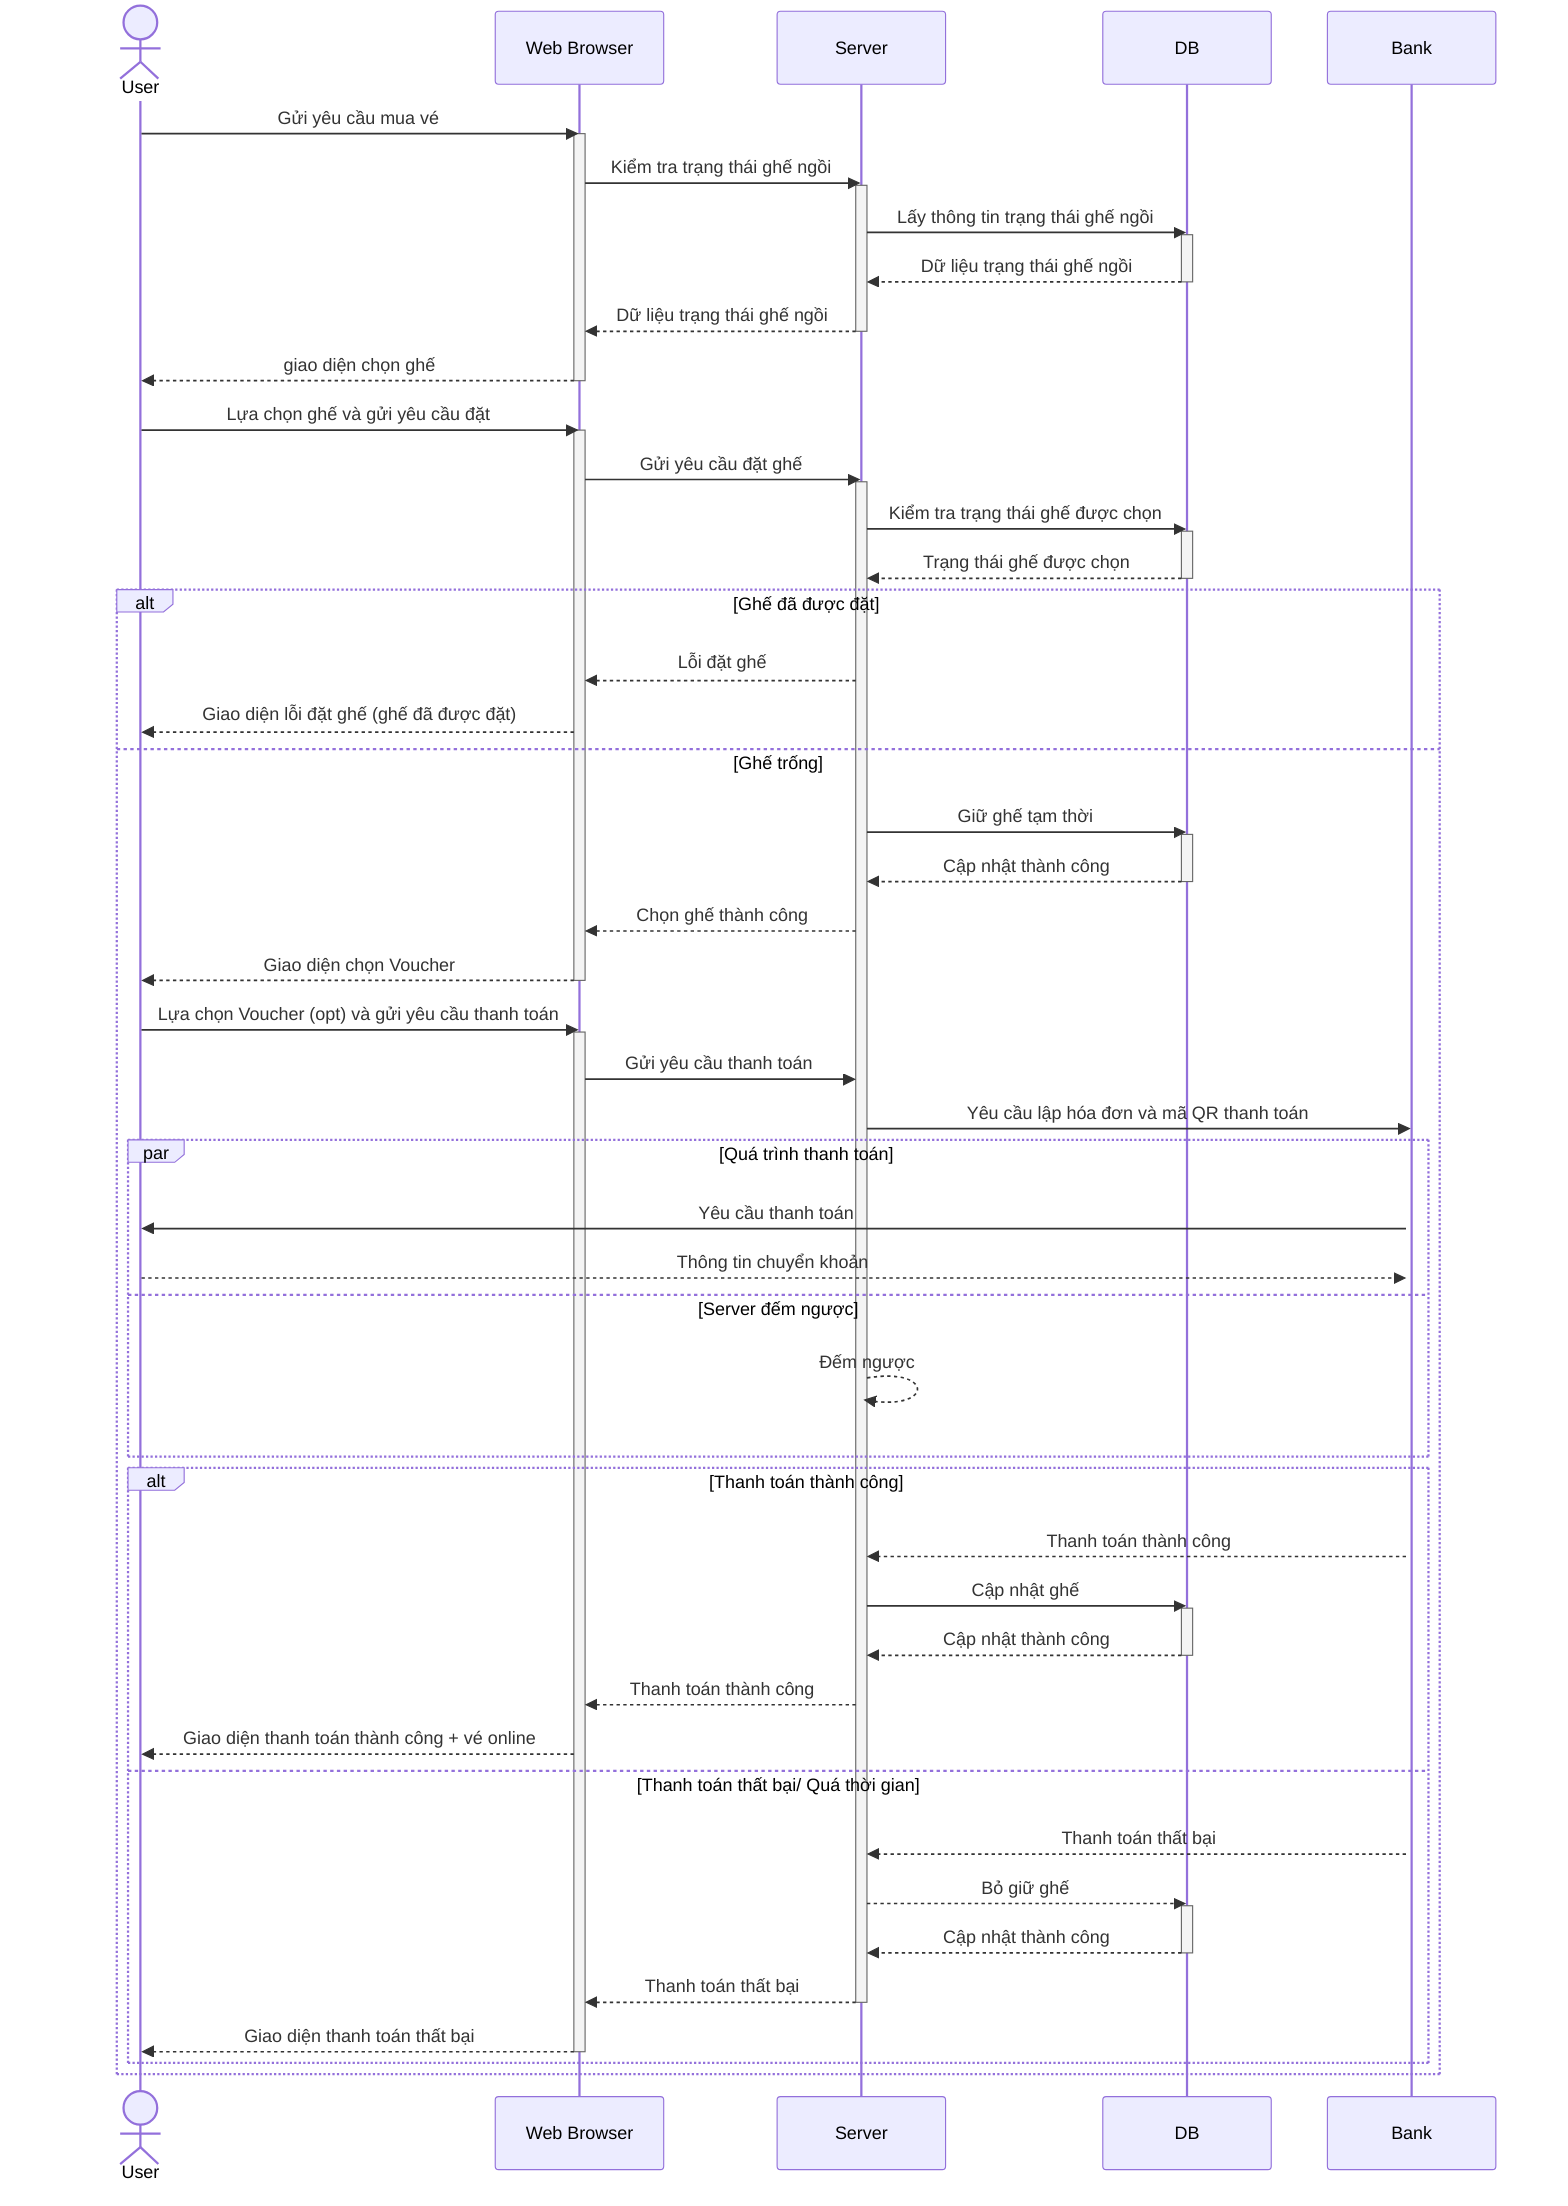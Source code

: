 sequenceDiagram
actor User
User ->> Web Browser: Gửi yêu cầu mua vé
activate Web Browser
Web Browser ->> Server: Kiểm tra trạng thái ghế ngồi
activate Server
Server ->> DB: Lấy thông tin trạng thái ghế ngồi
activate DB
DB -->> Server: Dữ liệu trạng thái ghế ngồi
deactivate DB
Server -->> Web Browser: Dữ liệu trạng thái ghế ngồi
deactivate Server
Web Browser -->> User: giao diện chọn ghế
deactivate Web Browser

    User ->> Web Browser: Lựa chọn ghế và gửi yêu cầu đặt
    activate Web Browser
    Web Browser ->> Server: Gửi yêu cầu đặt ghế
    activate Server
    Server ->> DB: Kiểm tra trạng thái ghế được chọn
    activate DB
    DB -->> Server: Trạng thái ghế được chọn
    deactivate DB

    alt Ghế đã được đặt
    Server -->> Web Browser: Lỗi đặt ghế
    Web Browser -->> User: Giao diện lỗi đặt ghế (ghế đã được đặt)

    else Ghế trống
        Server ->> DB: Giữ ghế tạm thời
        activate DB
        DB -->> Server: Cập nhật thành công
        deactivate DB
        Server -->> Web Browser: Chọn ghế thành công
        Web Browser -->> User: Giao diện chọn Voucher
        deactivate Web Browser
        User ->> Web Browser: Lựa chọn Voucher (opt) và gửi yêu cầu thanh toán
        activate Web Browser
        Web Browser ->> Server: Gửi yêu cầu thanh toán
        Server ->> Bank: Yêu cầu lập hóa đơn và mã QR thanh toán
        activate Bank
        par Quá trình thanh toán
            Bank ->> User : Yêu cầu thanh toán
            User -->> Bank : Thông tin chuyển khoản
        and Server đếm ngược
            Server -->> Server: Đếm ngược
        end

        alt Thanh toán thành công
            Bank -->> Server: Thanh toán thành công
            Server ->> DB: Cập nhật ghế
            activate DB
            DB -->> Server: Cập nhật thành công
            deactivate DB
            Server -->> Web Browser: Thanh toán thành công
            Web Browser -->> User: Giao diện thanh toán thành công + vé online

        else Thanh toán thất bại/ Quá thời gian
            Bank -->> Server: Thanh toán thất bại
            Server -->> DB: Bỏ giữ ghế
            activate DB
            DB -->> Server: Cập nhật thành công
            deactivate DB
            Server -->> Web Browser: Thanh toán thất bại
            deactivate Server
            Web Browser -->> User : Giao diện thanh toán thất bại
            deactivate Web Browser
        end
    end